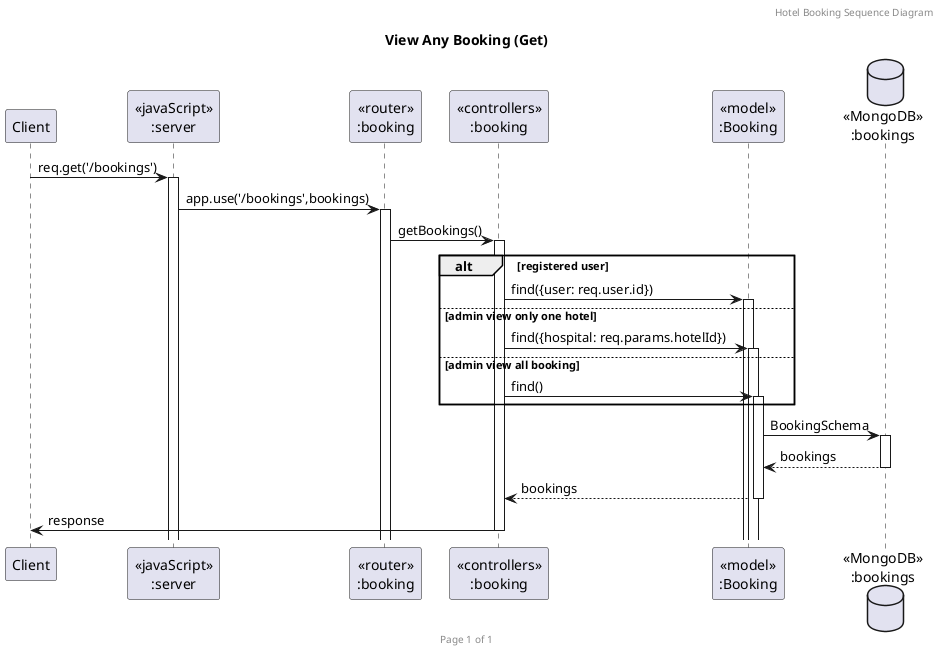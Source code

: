 @startuml Hotel Booking (Get)

header Hotel Booking Sequence Diagram
footer Page %page% of %lastpage%
title "View Any Booking (Get)"

participant "Client" as client
participant "<<javaScript>>\n:server" as server
participant "<<router>>\n:booking" as routerBooking
participant "<<controllers>>\n:booking" as controllersBooking
participant "<<model>>\n:Booking" as modelBooking
database "<<MongoDB>>\n:bookings" as BookingsDatabase

client->server ++:req.get('/bookings')
server->routerBooking ++:app.use('/bookings',bookings)
routerBooking->controllersBooking ++:getBookings()
alt registered user
controllersBooking->modelBooking ++: find({user: req.user.id})
else admin view only one hotel
controllersBooking->modelBooking ++: find({hospital: req.params.hotelId})
else admin view all booking
controllersBooking->modelBooking ++: find()
end
modelBooking ->BookingsDatabase ++: BookingSchema
BookingsDatabase --> modelBooking --: bookings
controllersBooking <-- modelBooking --:bookings
controllersBooking->client --: response
@enduml
